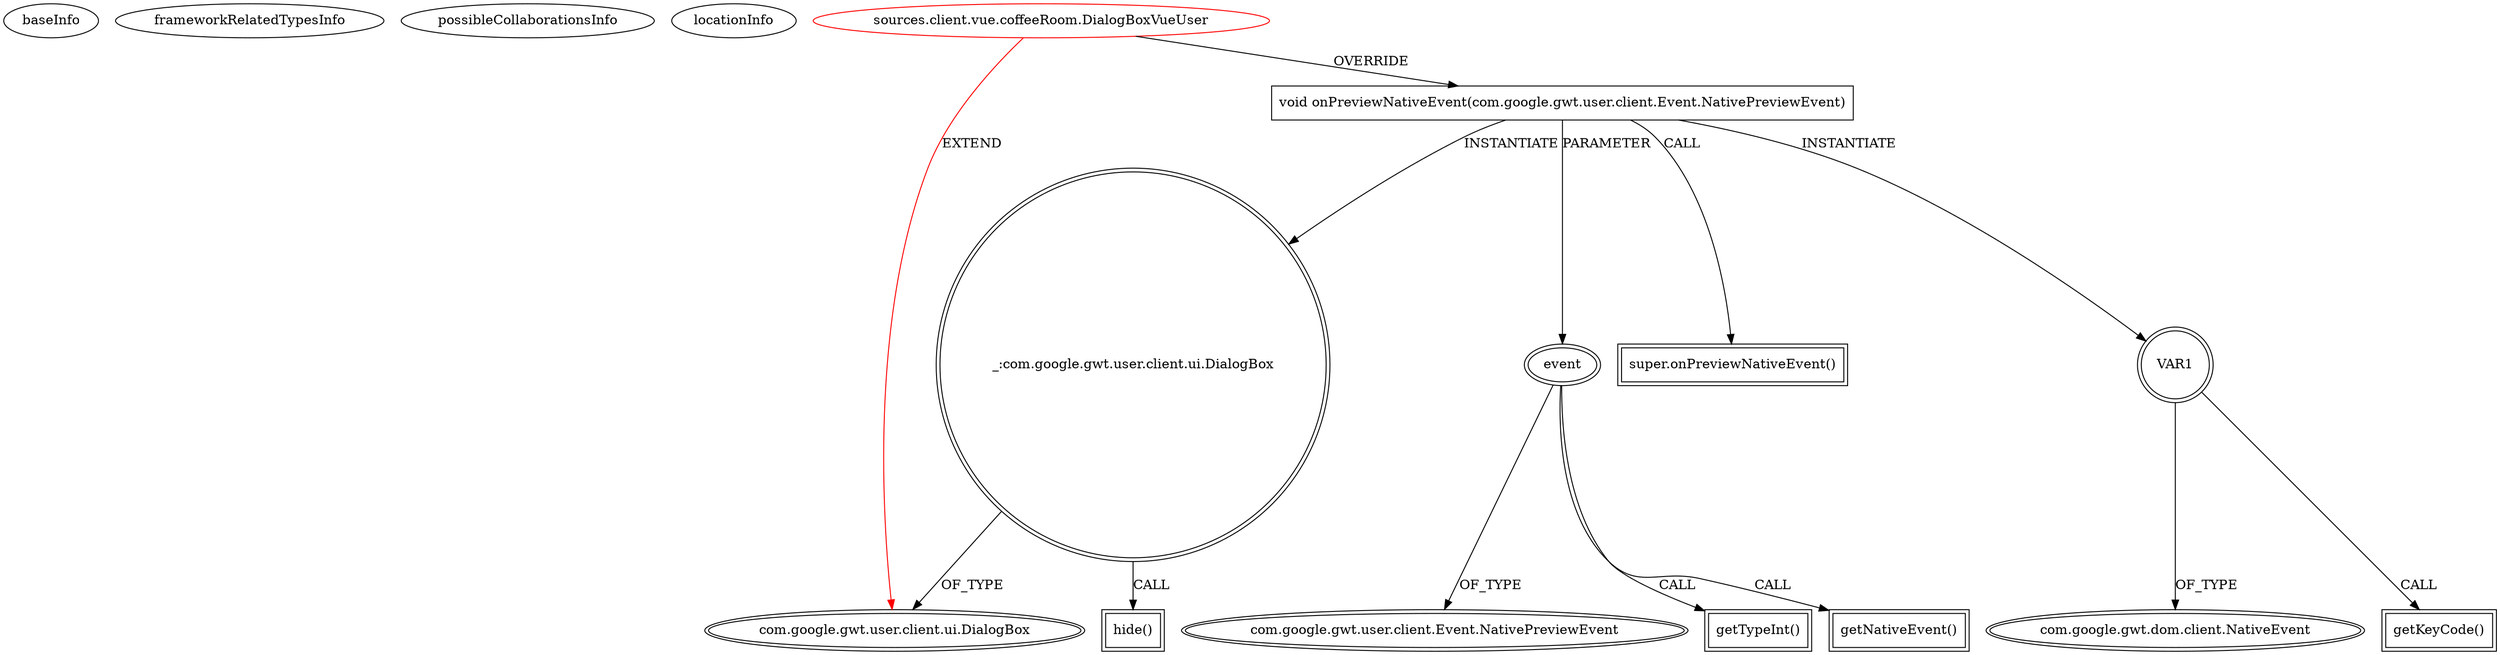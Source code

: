 digraph {
baseInfo[graphId=261,category="extension_graph",isAnonymous=false,possibleRelation=false]
frameworkRelatedTypesInfo[0="com.google.gwt.user.client.ui.DialogBox"]
possibleCollaborationsInfo[]
locationInfo[projectName="MainMain-ChatCafeine",filePath="/MainMain-ChatCafeine/ChatCafeine-master/ChatCafeine/src/sources/client/vue/coffeeRoom/DialogBoxVueUser.java",contextSignature="DialogBoxVueUser",graphId="261"]
0[label="sources.client.vue.coffeeRoom.DialogBoxVueUser",vertexType="ROOT_CLIENT_CLASS_DECLARATION",isFrameworkType=false,color=red]
1[label="com.google.gwt.user.client.ui.DialogBox",vertexType="FRAMEWORK_CLASS_TYPE",isFrameworkType=true,peripheries=2]
2[label="void onPreviewNativeEvent(com.google.gwt.user.client.Event.NativePreviewEvent)",vertexType="OVERRIDING_METHOD_DECLARATION",isFrameworkType=false,shape=box]
3[label="event",vertexType="PARAMETER_DECLARATION",isFrameworkType=true,peripheries=2]
4[label="com.google.gwt.user.client.Event.NativePreviewEvent",vertexType="FRAMEWORK_CLASS_TYPE",isFrameworkType=true,peripheries=2]
5[label="super.onPreviewNativeEvent()",vertexType="SUPER_CALL",isFrameworkType=true,peripheries=2,shape=box]
7[label="getTypeInt()",vertexType="INSIDE_CALL",isFrameworkType=true,peripheries=2,shape=box]
8[label="VAR1",vertexType="VARIABLE_EXPRESION",isFrameworkType=true,peripheries=2,shape=circle]
10[label="com.google.gwt.dom.client.NativeEvent",vertexType="FRAMEWORK_CLASS_TYPE",isFrameworkType=true,peripheries=2]
9[label="getKeyCode()",vertexType="INSIDE_CALL",isFrameworkType=true,peripheries=2,shape=box]
12[label="getNativeEvent()",vertexType="INSIDE_CALL",isFrameworkType=true,peripheries=2,shape=box]
13[label="_:com.google.gwt.user.client.ui.DialogBox",vertexType="VARIABLE_EXPRESION",isFrameworkType=true,peripheries=2,shape=circle]
14[label="hide()",vertexType="INSIDE_CALL",isFrameworkType=true,peripheries=2,shape=box]
0->1[label="EXTEND",color=red]
0->2[label="OVERRIDE"]
3->4[label="OF_TYPE"]
2->3[label="PARAMETER"]
2->5[label="CALL"]
3->7[label="CALL"]
2->8[label="INSTANTIATE"]
8->10[label="OF_TYPE"]
8->9[label="CALL"]
3->12[label="CALL"]
2->13[label="INSTANTIATE"]
13->1[label="OF_TYPE"]
13->14[label="CALL"]
}
